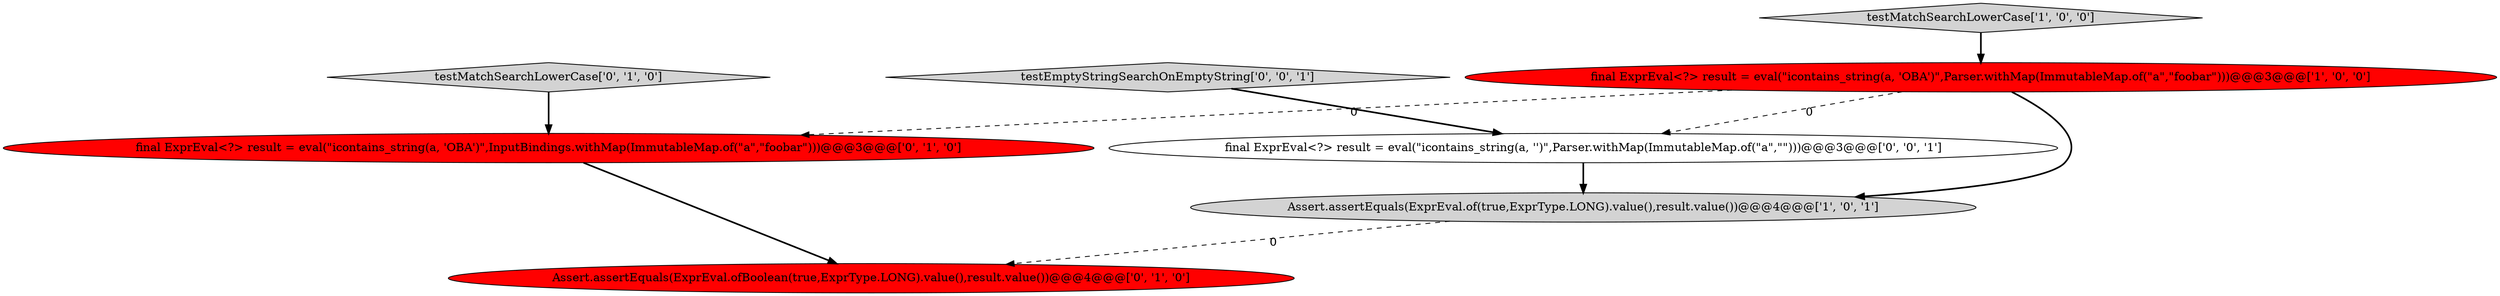 digraph {
7 [style = filled, label = "final ExprEval<?> result = eval(\"icontains_string(a, '')\",Parser.withMap(ImmutableMap.of(\"a\",\"\")))@@@3@@@['0', '0', '1']", fillcolor = white, shape = ellipse image = "AAA0AAABBB3BBB"];
4 [style = filled, label = "final ExprEval<?> result = eval(\"icontains_string(a, 'OBA')\",InputBindings.withMap(ImmutableMap.of(\"a\",\"foobar\")))@@@3@@@['0', '1', '0']", fillcolor = red, shape = ellipse image = "AAA1AAABBB2BBB"];
6 [style = filled, label = "testEmptyStringSearchOnEmptyString['0', '0', '1']", fillcolor = lightgray, shape = diamond image = "AAA0AAABBB3BBB"];
0 [style = filled, label = "Assert.assertEquals(ExprEval.of(true,ExprType.LONG).value(),result.value())@@@4@@@['1', '0', '1']", fillcolor = lightgray, shape = ellipse image = "AAA0AAABBB1BBB"];
1 [style = filled, label = "testMatchSearchLowerCase['1', '0', '0']", fillcolor = lightgray, shape = diamond image = "AAA0AAABBB1BBB"];
2 [style = filled, label = "final ExprEval<?> result = eval(\"icontains_string(a, 'OBA')\",Parser.withMap(ImmutableMap.of(\"a\",\"foobar\")))@@@3@@@['1', '0', '0']", fillcolor = red, shape = ellipse image = "AAA1AAABBB1BBB"];
3 [style = filled, label = "Assert.assertEquals(ExprEval.ofBoolean(true,ExprType.LONG).value(),result.value())@@@4@@@['0', '1', '0']", fillcolor = red, shape = ellipse image = "AAA1AAABBB2BBB"];
5 [style = filled, label = "testMatchSearchLowerCase['0', '1', '0']", fillcolor = lightgray, shape = diamond image = "AAA0AAABBB2BBB"];
4->3 [style = bold, label=""];
1->2 [style = bold, label=""];
2->0 [style = bold, label=""];
7->0 [style = bold, label=""];
0->3 [style = dashed, label="0"];
6->7 [style = bold, label=""];
2->7 [style = dashed, label="0"];
5->4 [style = bold, label=""];
2->4 [style = dashed, label="0"];
}
